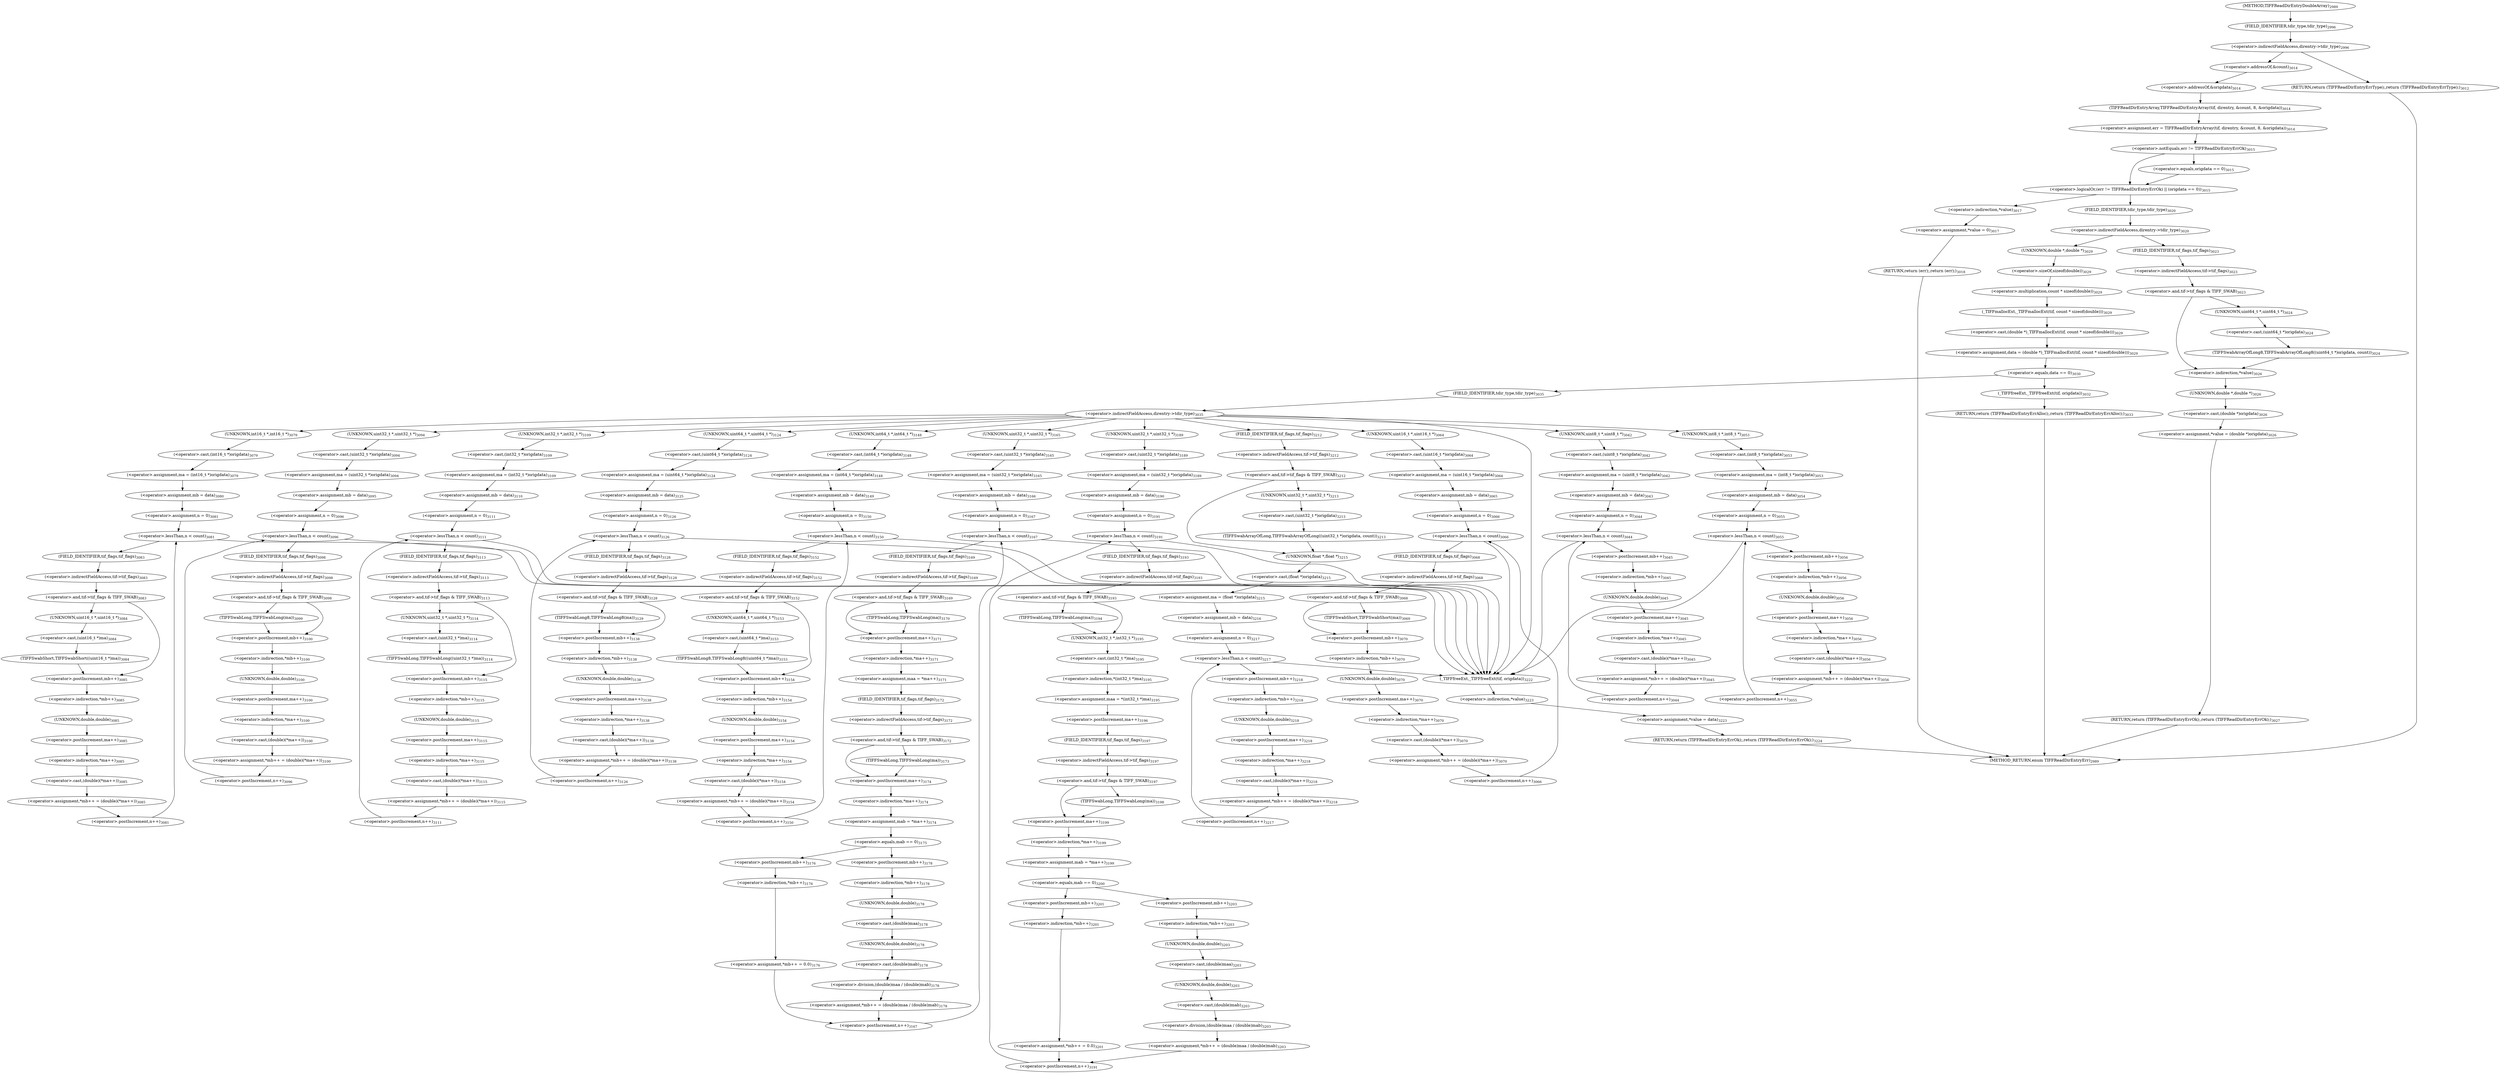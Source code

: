 digraph "TIFFReadDirEntryDoubleArray" {  
"85733" [label = <(&lt;operator&gt;.assignment,err = TIFFReadDirEntryArray(tif, direntry, &amp;count, 8, &amp;origdata))<SUB>3014</SUB>> ]
"85785" [label = <(&lt;operator&gt;.assignment,data = (double *)_TIFFmallocExt(tif, count * sizeof(double)))<SUB>3029</SUB>> ]
"86355" [label = <(_TIFFfreeExt,_TIFFfreeExt(tif, origdata))<SUB>3222</SUB>> ]
"86358" [label = <(&lt;operator&gt;.assignment,*value = data)<SUB>3223</SUB>> ]
"86362" [label = <(RETURN,return (TIFFReadDirEntryErrOk);,return (TIFFReadDirEntryErrOk);)<SUB>3224</SUB>> ]
"85701" [label = <(&lt;operator&gt;.indirectFieldAccess,direntry-&gt;tdir_type)<SUB>2996</SUB>> ]
"85735" [label = <(TIFFReadDirEntryArray,TIFFReadDirEntryArray(tif, direntry, &amp;count, 8, &amp;origdata))<SUB>3014</SUB>> ]
"85744" [label = <(&lt;operator&gt;.logicalOr,(err != TIFFReadDirEntryErrOk) || (origdata == 0))<SUB>3015</SUB>> ]
"85759" [label = <(&lt;operator&gt;.indirectFieldAccess,direntry-&gt;tdir_type)<SUB>3020</SUB>> ]
"85787" [label = <(&lt;operator&gt;.cast,(double *)_TIFFmallocExt(tif, count * sizeof(double)))<SUB>3029</SUB>> ]
"85796" [label = <(&lt;operator&gt;.equals,data == 0)<SUB>3030</SUB>> ]
"85806" [label = <(&lt;operator&gt;.indirectFieldAccess,direntry-&gt;tdir_type)<SUB>3035</SUB>> ]
"86359" [label = <(&lt;operator&gt;.indirection,*value)<SUB>3223</SUB>> ]
"85703" [label = <(FIELD_IDENTIFIER,tdir_type,tdir_type)<SUB>2996</SUB>> ]
"85731" [label = <(RETURN,return (TIFFReadDirEntryErrType);,return (TIFFReadDirEntryErrType);)<SUB>3012</SUB>> ]
"85738" [label = <(&lt;operator&gt;.addressOf,&amp;count)<SUB>3014</SUB>> ]
"85741" [label = <(&lt;operator&gt;.addressOf,&amp;origdata)<SUB>3014</SUB>> ]
"85745" [label = <(&lt;operator&gt;.notEquals,err != TIFFReadDirEntryErrOk)<SUB>3015</SUB>> ]
"85748" [label = <(&lt;operator&gt;.equals,origdata == 0)<SUB>3015</SUB>> ]
"85752" [label = <(&lt;operator&gt;.assignment,*value = 0)<SUB>3017</SUB>> ]
"85756" [label = <(RETURN,return (err);,return (err);)<SUB>3018</SUB>> ]
"85761" [label = <(FIELD_IDENTIFIER,tdir_type,tdir_type)<SUB>3020</SUB>> ]
"85777" [label = <(&lt;operator&gt;.assignment,*value = (double *)origdata)<SUB>3026</SUB>> ]
"85783" [label = <(RETURN,return (TIFFReadDirEntryErrOk);,return (TIFFReadDirEntryErrOk);)<SUB>3027</SUB>> ]
"85788" [label = <(UNKNOWN,double *,double *)<SUB>3029</SUB>> ]
"85789" [label = <(_TIFFmallocExt,_TIFFmallocExt(tif, count * sizeof(double)))<SUB>3029</SUB>> ]
"85800" [label = <(_TIFFfreeExt,_TIFFfreeExt(tif, origdata))<SUB>3032</SUB>> ]
"85803" [label = <(RETURN,return (TIFFReadDirEntryErrAlloc);,return (TIFFReadDirEntryErrAlloc);)<SUB>3033</SUB>> ]
"85808" [label = <(FIELD_IDENTIFIER,tdir_type,tdir_type)<SUB>3035</SUB>> ]
"85753" [label = <(&lt;operator&gt;.indirection,*value)<SUB>3017</SUB>> ]
"85766" [label = <(&lt;operator&gt;.and,tif-&gt;tif_flags &amp; TIFF_SWAB)<SUB>3023</SUB>> ]
"85778" [label = <(&lt;operator&gt;.indirection,*value)<SUB>3026</SUB>> ]
"85780" [label = <(&lt;operator&gt;.cast,(double *)origdata)<SUB>3026</SUB>> ]
"85791" [label = <(&lt;operator&gt;.multiplication,count * sizeof(double))<SUB>3029</SUB>> ]
"85816" [label = <(&lt;operator&gt;.assignment,ma = (uint8_t *)origdata)<SUB>3042</SUB>> ]
"85821" [label = <(&lt;operator&gt;.assignment,mb = data)<SUB>3043</SUB>> ]
"85850" [label = <(&lt;operator&gt;.assignment,ma = (int8_t *)origdata)<SUB>3053</SUB>> ]
"85855" [label = <(&lt;operator&gt;.assignment,mb = data)<SUB>3054</SUB>> ]
"85884" [label = <(&lt;operator&gt;.assignment,ma = (uint16_t *)origdata)<SUB>3064</SUB>> ]
"85889" [label = <(&lt;operator&gt;.assignment,mb = data)<SUB>3065</SUB>> ]
"85928" [label = <(&lt;operator&gt;.assignment,ma = (int16_t *)origdata)<SUB>3079</SUB>> ]
"85933" [label = <(&lt;operator&gt;.assignment,mb = data)<SUB>3080</SUB>> ]
"85974" [label = <(&lt;operator&gt;.assignment,ma = (uint32_t *)origdata)<SUB>3094</SUB>> ]
"85979" [label = <(&lt;operator&gt;.assignment,mb = data)<SUB>3095</SUB>> ]
"86018" [label = <(&lt;operator&gt;.assignment,ma = (int32_t *)origdata)<SUB>3109</SUB>> ]
"86023" [label = <(&lt;operator&gt;.assignment,mb = data)<SUB>3110</SUB>> ]
"86064" [label = <(&lt;operator&gt;.assignment,ma = (uint64_t *)origdata)<SUB>3124</SUB>> ]
"86069" [label = <(&lt;operator&gt;.assignment,mb = data)<SUB>3125</SUB>> ]
"86108" [label = <(&lt;operator&gt;.assignment,ma = (int64_t *)origdata)<SUB>3148</SUB>> ]
"86113" [label = <(&lt;operator&gt;.assignment,mb = data)<SUB>3149</SUB>> ]
"86156" [label = <(&lt;operator&gt;.assignment,ma = (uint32_t *)origdata)<SUB>3165</SUB>> ]
"86161" [label = <(&lt;operator&gt;.assignment,mb = data)<SUB>3166</SUB>> ]
"86235" [label = <(&lt;operator&gt;.assignment,ma = (uint32_t *)origdata)<SUB>3189</SUB>> ]
"86240" [label = <(&lt;operator&gt;.assignment,mb = data)<SUB>3190</SUB>> ]
"86327" [label = <(&lt;operator&gt;.assignment,ma = (float *)origdata)<SUB>3215</SUB>> ]
"86332" [label = <(&lt;operator&gt;.assignment,mb = data)<SUB>3216</SUB>> ]
"85767" [label = <(&lt;operator&gt;.indirectFieldAccess,tif-&gt;tif_flags)<SUB>3023</SUB>> ]
"85772" [label = <(TIFFSwabArrayOfLong8,TIFFSwabArrayOfLong8((uint64_t *)origdata, count))<SUB>3024</SUB>> ]
"85781" [label = <(UNKNOWN,double *,double *)<SUB>3026</SUB>> ]
"85793" [label = <(&lt;operator&gt;.sizeOf,sizeof(double))<SUB>3029</SUB>> ]
"85818" [label = <(&lt;operator&gt;.cast,(uint8_t *)origdata)<SUB>3042</SUB>> ]
"85829" [label = <(&lt;operator&gt;.lessThan,n &lt; count)<SUB>3044</SUB>> ]
"85832" [label = <(&lt;operator&gt;.postIncrement,n++)<SUB>3044</SUB>> ]
"85834" [label = <(&lt;operator&gt;.assignment,*mb++ = (double)(*ma++))<SUB>3045</SUB>> ]
"85852" [label = <(&lt;operator&gt;.cast,(int8_t *)origdata)<SUB>3053</SUB>> ]
"85863" [label = <(&lt;operator&gt;.lessThan,n &lt; count)<SUB>3055</SUB>> ]
"85866" [label = <(&lt;operator&gt;.postIncrement,n++)<SUB>3055</SUB>> ]
"85868" [label = <(&lt;operator&gt;.assignment,*mb++ = (double)(*ma++))<SUB>3056</SUB>> ]
"85886" [label = <(&lt;operator&gt;.cast,(uint16_t *)origdata)<SUB>3064</SUB>> ]
"85897" [label = <(&lt;operator&gt;.lessThan,n &lt; count)<SUB>3066</SUB>> ]
"85900" [label = <(&lt;operator&gt;.postIncrement,n++)<SUB>3066</SUB>> ]
"85930" [label = <(&lt;operator&gt;.cast,(int16_t *)origdata)<SUB>3079</SUB>> ]
"85941" [label = <(&lt;operator&gt;.lessThan,n &lt; count)<SUB>3081</SUB>> ]
"85944" [label = <(&lt;operator&gt;.postIncrement,n++)<SUB>3081</SUB>> ]
"85976" [label = <(&lt;operator&gt;.cast,(uint32_t *)origdata)<SUB>3094</SUB>> ]
"85987" [label = <(&lt;operator&gt;.lessThan,n &lt; count)<SUB>3096</SUB>> ]
"85990" [label = <(&lt;operator&gt;.postIncrement,n++)<SUB>3096</SUB>> ]
"86020" [label = <(&lt;operator&gt;.cast,(int32_t *)origdata)<SUB>3109</SUB>> ]
"86031" [label = <(&lt;operator&gt;.lessThan,n &lt; count)<SUB>3111</SUB>> ]
"86034" [label = <(&lt;operator&gt;.postIncrement,n++)<SUB>3111</SUB>> ]
"86066" [label = <(&lt;operator&gt;.cast,(uint64_t *)origdata)<SUB>3124</SUB>> ]
"86077" [label = <(&lt;operator&gt;.lessThan,n &lt; count)<SUB>3126</SUB>> ]
"86080" [label = <(&lt;operator&gt;.postIncrement,n++)<SUB>3126</SUB>> ]
"86110" [label = <(&lt;operator&gt;.cast,(int64_t *)origdata)<SUB>3148</SUB>> ]
"86121" [label = <(&lt;operator&gt;.lessThan,n &lt; count)<SUB>3150</SUB>> ]
"86124" [label = <(&lt;operator&gt;.postIncrement,n++)<SUB>3150</SUB>> ]
"86158" [label = <(&lt;operator&gt;.cast,(uint32_t *)origdata)<SUB>3165</SUB>> ]
"86169" [label = <(&lt;operator&gt;.lessThan,n &lt; count)<SUB>3167</SUB>> ]
"86172" [label = <(&lt;operator&gt;.postIncrement,n++)<SUB>3167</SUB>> ]
"86237" [label = <(&lt;operator&gt;.cast,(uint32_t *)origdata)<SUB>3189</SUB>> ]
"86248" [label = <(&lt;operator&gt;.lessThan,n &lt; count)<SUB>3191</SUB>> ]
"86251" [label = <(&lt;operator&gt;.postIncrement,n++)<SUB>3191</SUB>> ]
"86316" [label = <(&lt;operator&gt;.and,tif-&gt;tif_flags &amp; TIFF_SWAB)<SUB>3212</SUB>> ]
"86329" [label = <(&lt;operator&gt;.cast,(float *)origdata)<SUB>3215</SUB>> ]
"86340" [label = <(&lt;operator&gt;.lessThan,n &lt; count)<SUB>3217</SUB>> ]
"86343" [label = <(&lt;operator&gt;.postIncrement,n++)<SUB>3217</SUB>> ]
"86345" [label = <(&lt;operator&gt;.assignment,*mb++ = (double)(*ma++))<SUB>3218</SUB>> ]
"85769" [label = <(FIELD_IDENTIFIER,tif_flags,tif_flags)<SUB>3023</SUB>> ]
"85773" [label = <(&lt;operator&gt;.cast,(uint64_t *)origdata)<SUB>3024</SUB>> ]
"85819" [label = <(UNKNOWN,uint8_t *,uint8_t *)<SUB>3042</SUB>> ]
"85826" [label = <(&lt;operator&gt;.assignment,n = 0)<SUB>3044</SUB>> ]
"85835" [label = <(&lt;operator&gt;.indirection,*mb++)<SUB>3045</SUB>> ]
"85838" [label = <(&lt;operator&gt;.cast,(double)(*ma++))<SUB>3045</SUB>> ]
"85853" [label = <(UNKNOWN,int8_t *,int8_t *)<SUB>3053</SUB>> ]
"85860" [label = <(&lt;operator&gt;.assignment,n = 0)<SUB>3055</SUB>> ]
"85869" [label = <(&lt;operator&gt;.indirection,*mb++)<SUB>3056</SUB>> ]
"85872" [label = <(&lt;operator&gt;.cast,(double)(*ma++))<SUB>3056</SUB>> ]
"85887" [label = <(UNKNOWN,uint16_t *,uint16_t *)<SUB>3064</SUB>> ]
"85894" [label = <(&lt;operator&gt;.assignment,n = 0)<SUB>3066</SUB>> ]
"85912" [label = <(&lt;operator&gt;.assignment,*mb++ = (double)(*ma++))<SUB>3070</SUB>> ]
"85931" [label = <(UNKNOWN,int16_t *,int16_t *)<SUB>3079</SUB>> ]
"85938" [label = <(&lt;operator&gt;.assignment,n = 0)<SUB>3081</SUB>> ]
"85958" [label = <(&lt;operator&gt;.assignment,*mb++ = (double)(*ma++))<SUB>3085</SUB>> ]
"85977" [label = <(UNKNOWN,uint32_t *,uint32_t *)<SUB>3094</SUB>> ]
"85984" [label = <(&lt;operator&gt;.assignment,n = 0)<SUB>3096</SUB>> ]
"86002" [label = <(&lt;operator&gt;.assignment,*mb++ = (double)(*ma++))<SUB>3100</SUB>> ]
"86021" [label = <(UNKNOWN,int32_t *,int32_t *)<SUB>3109</SUB>> ]
"86028" [label = <(&lt;operator&gt;.assignment,n = 0)<SUB>3111</SUB>> ]
"86048" [label = <(&lt;operator&gt;.assignment,*mb++ = (double)(*ma++))<SUB>3115</SUB>> ]
"86067" [label = <(UNKNOWN,uint64_t *,uint64_t *)<SUB>3124</SUB>> ]
"86074" [label = <(&lt;operator&gt;.assignment,n = 0)<SUB>3126</SUB>> ]
"86092" [label = <(&lt;operator&gt;.assignment,*mb++ = (double)(*ma++))<SUB>3138</SUB>> ]
"86111" [label = <(UNKNOWN,int64_t *,int64_t *)<SUB>3148</SUB>> ]
"86118" [label = <(&lt;operator&gt;.assignment,n = 0)<SUB>3150</SUB>> ]
"86138" [label = <(&lt;operator&gt;.assignment,*mb++ = (double)(*ma++))<SUB>3154</SUB>> ]
"86159" [label = <(UNKNOWN,uint32_t *,uint32_t *)<SUB>3165</SUB>> ]
"86166" [label = <(&lt;operator&gt;.assignment,n = 0)<SUB>3167</SUB>> ]
"86184" [label = <(&lt;operator&gt;.assignment,maa = *ma++)<SUB>3171</SUB>> ]
"86198" [label = <(&lt;operator&gt;.assignment,mab = *ma++)<SUB>3174</SUB>> ]
"86238" [label = <(UNKNOWN,uint32_t *,uint32_t *)<SUB>3189</SUB>> ]
"86245" [label = <(&lt;operator&gt;.assignment,n = 0)<SUB>3191</SUB>> ]
"86263" [label = <(&lt;operator&gt;.assignment,maa = *(int32_t *)ma)<SUB>3195</SUB>> ]
"86269" [label = <(&lt;operator&gt;.postIncrement,ma++)<SUB>3196</SUB>> ]
"86280" [label = <(&lt;operator&gt;.assignment,mab = *ma++)<SUB>3199</SUB>> ]
"86317" [label = <(&lt;operator&gt;.indirectFieldAccess,tif-&gt;tif_flags)<SUB>3212</SUB>> ]
"86322" [label = <(TIFFSwabArrayOfLong,TIFFSwabArrayOfLong((uint32_t *)origdata, count))<SUB>3213</SUB>> ]
"86330" [label = <(UNKNOWN,float *,float *)<SUB>3215</SUB>> ]
"86337" [label = <(&lt;operator&gt;.assignment,n = 0)<SUB>3217</SUB>> ]
"86346" [label = <(&lt;operator&gt;.indirection,*mb++)<SUB>3218</SUB>> ]
"86349" [label = <(&lt;operator&gt;.cast,(double)(*ma++))<SUB>3218</SUB>> ]
"85774" [label = <(UNKNOWN,uint64_t *,uint64_t *)<SUB>3024</SUB>> ]
"85836" [label = <(&lt;operator&gt;.postIncrement,mb++)<SUB>3045</SUB>> ]
"85839" [label = <(UNKNOWN,double,double)<SUB>3045</SUB>> ]
"85840" [label = <(&lt;operator&gt;.indirection,*ma++)<SUB>3045</SUB>> ]
"85870" [label = <(&lt;operator&gt;.postIncrement,mb++)<SUB>3056</SUB>> ]
"85873" [label = <(UNKNOWN,double,double)<SUB>3056</SUB>> ]
"85874" [label = <(&lt;operator&gt;.indirection,*ma++)<SUB>3056</SUB>> ]
"85904" [label = <(&lt;operator&gt;.and,tif-&gt;tif_flags &amp; TIFF_SWAB)<SUB>3068</SUB>> ]
"85913" [label = <(&lt;operator&gt;.indirection,*mb++)<SUB>3070</SUB>> ]
"85916" [label = <(&lt;operator&gt;.cast,(double)(*ma++))<SUB>3070</SUB>> ]
"85948" [label = <(&lt;operator&gt;.and,tif-&gt;tif_flags &amp; TIFF_SWAB)<SUB>3083</SUB>> ]
"85959" [label = <(&lt;operator&gt;.indirection,*mb++)<SUB>3085</SUB>> ]
"85962" [label = <(&lt;operator&gt;.cast,(double)(*ma++))<SUB>3085</SUB>> ]
"85994" [label = <(&lt;operator&gt;.and,tif-&gt;tif_flags &amp; TIFF_SWAB)<SUB>3098</SUB>> ]
"86003" [label = <(&lt;operator&gt;.indirection,*mb++)<SUB>3100</SUB>> ]
"86006" [label = <(&lt;operator&gt;.cast,(double)(*ma++))<SUB>3100</SUB>> ]
"86038" [label = <(&lt;operator&gt;.and,tif-&gt;tif_flags &amp; TIFF_SWAB)<SUB>3113</SUB>> ]
"86049" [label = <(&lt;operator&gt;.indirection,*mb++)<SUB>3115</SUB>> ]
"86052" [label = <(&lt;operator&gt;.cast,(double)(*ma++))<SUB>3115</SUB>> ]
"86084" [label = <(&lt;operator&gt;.and,tif-&gt;tif_flags &amp; TIFF_SWAB)<SUB>3128</SUB>> ]
"86093" [label = <(&lt;operator&gt;.indirection,*mb++)<SUB>3138</SUB>> ]
"86096" [label = <(&lt;operator&gt;.cast,(double)(*ma++))<SUB>3138</SUB>> ]
"86128" [label = <(&lt;operator&gt;.and,tif-&gt;tif_flags &amp; TIFF_SWAB)<SUB>3152</SUB>> ]
"86139" [label = <(&lt;operator&gt;.indirection,*mb++)<SUB>3154</SUB>> ]
"86142" [label = <(&lt;operator&gt;.cast,(double)(*ma++))<SUB>3154</SUB>> ]
"86176" [label = <(&lt;operator&gt;.and,tif-&gt;tif_flags &amp; TIFF_SWAB)<SUB>3169</SUB>> ]
"86186" [label = <(&lt;operator&gt;.indirection,*ma++)<SUB>3171</SUB>> ]
"86190" [label = <(&lt;operator&gt;.and,tif-&gt;tif_flags &amp; TIFF_SWAB)<SUB>3172</SUB>> ]
"86200" [label = <(&lt;operator&gt;.indirection,*ma++)<SUB>3174</SUB>> ]
"86204" [label = <(&lt;operator&gt;.equals,mab == 0)<SUB>3175</SUB>> ]
"86255" [label = <(&lt;operator&gt;.and,tif-&gt;tif_flags &amp; TIFF_SWAB)<SUB>3193</SUB>> ]
"86265" [label = <(&lt;operator&gt;.indirection,*(int32_t *)ma)<SUB>3195</SUB>> ]
"86272" [label = <(&lt;operator&gt;.and,tif-&gt;tif_flags &amp; TIFF_SWAB)<SUB>3197</SUB>> ]
"86282" [label = <(&lt;operator&gt;.indirection,*ma++)<SUB>3199</SUB>> ]
"86286" [label = <(&lt;operator&gt;.equals,mab == 0)<SUB>3200</SUB>> ]
"86319" [label = <(FIELD_IDENTIFIER,tif_flags,tif_flags)<SUB>3212</SUB>> ]
"86323" [label = <(&lt;operator&gt;.cast,(uint32_t *)origdata)<SUB>3213</SUB>> ]
"86347" [label = <(&lt;operator&gt;.postIncrement,mb++)<SUB>3218</SUB>> ]
"86350" [label = <(UNKNOWN,double,double)<SUB>3218</SUB>> ]
"86351" [label = <(&lt;operator&gt;.indirection,*ma++)<SUB>3218</SUB>> ]
"85841" [label = <(&lt;operator&gt;.postIncrement,ma++)<SUB>3045</SUB>> ]
"85875" [label = <(&lt;operator&gt;.postIncrement,ma++)<SUB>3056</SUB>> ]
"85905" [label = <(&lt;operator&gt;.indirectFieldAccess,tif-&gt;tif_flags)<SUB>3068</SUB>> ]
"85910" [label = <(TIFFSwabShort,TIFFSwabShort(ma))<SUB>3069</SUB>> ]
"85914" [label = <(&lt;operator&gt;.postIncrement,mb++)<SUB>3070</SUB>> ]
"85917" [label = <(UNKNOWN,double,double)<SUB>3070</SUB>> ]
"85918" [label = <(&lt;operator&gt;.indirection,*ma++)<SUB>3070</SUB>> ]
"85949" [label = <(&lt;operator&gt;.indirectFieldAccess,tif-&gt;tif_flags)<SUB>3083</SUB>> ]
"85954" [label = <(TIFFSwabShort,TIFFSwabShort((uint16_t *)ma))<SUB>3084</SUB>> ]
"85960" [label = <(&lt;operator&gt;.postIncrement,mb++)<SUB>3085</SUB>> ]
"85963" [label = <(UNKNOWN,double,double)<SUB>3085</SUB>> ]
"85964" [label = <(&lt;operator&gt;.indirection,*ma++)<SUB>3085</SUB>> ]
"85995" [label = <(&lt;operator&gt;.indirectFieldAccess,tif-&gt;tif_flags)<SUB>3098</SUB>> ]
"86000" [label = <(TIFFSwabLong,TIFFSwabLong(ma))<SUB>3099</SUB>> ]
"86004" [label = <(&lt;operator&gt;.postIncrement,mb++)<SUB>3100</SUB>> ]
"86007" [label = <(UNKNOWN,double,double)<SUB>3100</SUB>> ]
"86008" [label = <(&lt;operator&gt;.indirection,*ma++)<SUB>3100</SUB>> ]
"86039" [label = <(&lt;operator&gt;.indirectFieldAccess,tif-&gt;tif_flags)<SUB>3113</SUB>> ]
"86044" [label = <(TIFFSwabLong,TIFFSwabLong((uint32_t *)ma))<SUB>3114</SUB>> ]
"86050" [label = <(&lt;operator&gt;.postIncrement,mb++)<SUB>3115</SUB>> ]
"86053" [label = <(UNKNOWN,double,double)<SUB>3115</SUB>> ]
"86054" [label = <(&lt;operator&gt;.indirection,*ma++)<SUB>3115</SUB>> ]
"86085" [label = <(&lt;operator&gt;.indirectFieldAccess,tif-&gt;tif_flags)<SUB>3128</SUB>> ]
"86090" [label = <(TIFFSwabLong8,TIFFSwabLong8(ma))<SUB>3129</SUB>> ]
"86094" [label = <(&lt;operator&gt;.postIncrement,mb++)<SUB>3138</SUB>> ]
"86097" [label = <(UNKNOWN,double,double)<SUB>3138</SUB>> ]
"86098" [label = <(&lt;operator&gt;.indirection,*ma++)<SUB>3138</SUB>> ]
"86129" [label = <(&lt;operator&gt;.indirectFieldAccess,tif-&gt;tif_flags)<SUB>3152</SUB>> ]
"86134" [label = <(TIFFSwabLong8,TIFFSwabLong8((uint64_t *)ma))<SUB>3153</SUB>> ]
"86140" [label = <(&lt;operator&gt;.postIncrement,mb++)<SUB>3154</SUB>> ]
"86143" [label = <(UNKNOWN,double,double)<SUB>3154</SUB>> ]
"86144" [label = <(&lt;operator&gt;.indirection,*ma++)<SUB>3154</SUB>> ]
"86177" [label = <(&lt;operator&gt;.indirectFieldAccess,tif-&gt;tif_flags)<SUB>3169</SUB>> ]
"86182" [label = <(TIFFSwabLong,TIFFSwabLong(ma))<SUB>3170</SUB>> ]
"86187" [label = <(&lt;operator&gt;.postIncrement,ma++)<SUB>3171</SUB>> ]
"86191" [label = <(&lt;operator&gt;.indirectFieldAccess,tif-&gt;tif_flags)<SUB>3172</SUB>> ]
"86196" [label = <(TIFFSwabLong,TIFFSwabLong(ma))<SUB>3173</SUB>> ]
"86201" [label = <(&lt;operator&gt;.postIncrement,ma++)<SUB>3174</SUB>> ]
"86208" [label = <(&lt;operator&gt;.assignment,*mb++ = 0.0)<SUB>3176</SUB>> ]
"86256" [label = <(&lt;operator&gt;.indirectFieldAccess,tif-&gt;tif_flags)<SUB>3193</SUB>> ]
"86261" [label = <(TIFFSwabLong,TIFFSwabLong(ma))<SUB>3194</SUB>> ]
"86266" [label = <(&lt;operator&gt;.cast,(int32_t *)ma)<SUB>3195</SUB>> ]
"86273" [label = <(&lt;operator&gt;.indirectFieldAccess,tif-&gt;tif_flags)<SUB>3197</SUB>> ]
"86278" [label = <(TIFFSwabLong,TIFFSwabLong(ma))<SUB>3198</SUB>> ]
"86283" [label = <(&lt;operator&gt;.postIncrement,ma++)<SUB>3199</SUB>> ]
"86290" [label = <(&lt;operator&gt;.assignment,*mb++ = 0.0)<SUB>3201</SUB>> ]
"86324" [label = <(UNKNOWN,uint32_t *,uint32_t *)<SUB>3213</SUB>> ]
"86352" [label = <(&lt;operator&gt;.postIncrement,ma++)<SUB>3218</SUB>> ]
"85907" [label = <(FIELD_IDENTIFIER,tif_flags,tif_flags)<SUB>3068</SUB>> ]
"85919" [label = <(&lt;operator&gt;.postIncrement,ma++)<SUB>3070</SUB>> ]
"85951" [label = <(FIELD_IDENTIFIER,tif_flags,tif_flags)<SUB>3083</SUB>> ]
"85955" [label = <(&lt;operator&gt;.cast,(uint16_t *)ma)<SUB>3084</SUB>> ]
"85965" [label = <(&lt;operator&gt;.postIncrement,ma++)<SUB>3085</SUB>> ]
"85997" [label = <(FIELD_IDENTIFIER,tif_flags,tif_flags)<SUB>3098</SUB>> ]
"86009" [label = <(&lt;operator&gt;.postIncrement,ma++)<SUB>3100</SUB>> ]
"86041" [label = <(FIELD_IDENTIFIER,tif_flags,tif_flags)<SUB>3113</SUB>> ]
"86045" [label = <(&lt;operator&gt;.cast,(uint32_t *)ma)<SUB>3114</SUB>> ]
"86055" [label = <(&lt;operator&gt;.postIncrement,ma++)<SUB>3115</SUB>> ]
"86087" [label = <(FIELD_IDENTIFIER,tif_flags,tif_flags)<SUB>3128</SUB>> ]
"86099" [label = <(&lt;operator&gt;.postIncrement,ma++)<SUB>3138</SUB>> ]
"86131" [label = <(FIELD_IDENTIFIER,tif_flags,tif_flags)<SUB>3152</SUB>> ]
"86135" [label = <(&lt;operator&gt;.cast,(uint64_t *)ma)<SUB>3153</SUB>> ]
"86145" [label = <(&lt;operator&gt;.postIncrement,ma++)<SUB>3154</SUB>> ]
"86179" [label = <(FIELD_IDENTIFIER,tif_flags,tif_flags)<SUB>3169</SUB>> ]
"86193" [label = <(FIELD_IDENTIFIER,tif_flags,tif_flags)<SUB>3172</SUB>> ]
"86209" [label = <(&lt;operator&gt;.indirection,*mb++)<SUB>3176</SUB>> ]
"86215" [label = <(&lt;operator&gt;.assignment,*mb++ = (double)maa / (double)mab)<SUB>3178</SUB>> ]
"86258" [label = <(FIELD_IDENTIFIER,tif_flags,tif_flags)<SUB>3193</SUB>> ]
"86267" [label = <(UNKNOWN,int32_t *,int32_t *)<SUB>3195</SUB>> ]
"86275" [label = <(FIELD_IDENTIFIER,tif_flags,tif_flags)<SUB>3197</SUB>> ]
"86291" [label = <(&lt;operator&gt;.indirection,*mb++)<SUB>3201</SUB>> ]
"86297" [label = <(&lt;operator&gt;.assignment,*mb++ = (double)maa / (double)mab)<SUB>3203</SUB>> ]
"85956" [label = <(UNKNOWN,uint16_t *,uint16_t *)<SUB>3084</SUB>> ]
"86046" [label = <(UNKNOWN,uint32_t *,uint32_t *)<SUB>3114</SUB>> ]
"86136" [label = <(UNKNOWN,uint64_t *,uint64_t *)<SUB>3153</SUB>> ]
"86210" [label = <(&lt;operator&gt;.postIncrement,mb++)<SUB>3176</SUB>> ]
"86216" [label = <(&lt;operator&gt;.indirection,*mb++)<SUB>3178</SUB>> ]
"86219" [label = <(&lt;operator&gt;.division,(double)maa / (double)mab)<SUB>3178</SUB>> ]
"86292" [label = <(&lt;operator&gt;.postIncrement,mb++)<SUB>3201</SUB>> ]
"86298" [label = <(&lt;operator&gt;.indirection,*mb++)<SUB>3203</SUB>> ]
"86301" [label = <(&lt;operator&gt;.division,(double)maa / (double)mab)<SUB>3203</SUB>> ]
"86217" [label = <(&lt;operator&gt;.postIncrement,mb++)<SUB>3178</SUB>> ]
"86220" [label = <(&lt;operator&gt;.cast,(double)maa)<SUB>3178</SUB>> ]
"86223" [label = <(&lt;operator&gt;.cast,(double)mab)<SUB>3178</SUB>> ]
"86299" [label = <(&lt;operator&gt;.postIncrement,mb++)<SUB>3203</SUB>> ]
"86302" [label = <(&lt;operator&gt;.cast,(double)maa)<SUB>3203</SUB>> ]
"86305" [label = <(&lt;operator&gt;.cast,(double)mab)<SUB>3203</SUB>> ]
"86221" [label = <(UNKNOWN,double,double)<SUB>3178</SUB>> ]
"86224" [label = <(UNKNOWN,double,double)<SUB>3178</SUB>> ]
"86303" [label = <(UNKNOWN,double,double)<SUB>3203</SUB>> ]
"86306" [label = <(UNKNOWN,double,double)<SUB>3203</SUB>> ]
"85691" [label = <(METHOD,TIFFReadDirEntryDoubleArray)<SUB>2989</SUB>> ]
"86364" [label = <(METHOD_RETURN,enum TIFFReadDirEntryErr)<SUB>2989</SUB>> ]
  "85733" -> "85745" 
  "85785" -> "85796" 
  "86355" -> "86359" 
  "86358" -> "86362" 
  "86362" -> "86364" 
  "85701" -> "85738" 
  "85701" -> "85731" 
  "85735" -> "85733" 
  "85744" -> "85753" 
  "85744" -> "85761" 
  "85759" -> "85769" 
  "85759" -> "85788" 
  "85787" -> "85785" 
  "85796" -> "85800" 
  "85796" -> "85808" 
  "85806" -> "85819" 
  "85806" -> "85853" 
  "85806" -> "85887" 
  "85806" -> "85931" 
  "85806" -> "85977" 
  "85806" -> "86021" 
  "85806" -> "86067" 
  "85806" -> "86111" 
  "85806" -> "86159" 
  "85806" -> "86238" 
  "85806" -> "86319" 
  "85806" -> "86355" 
  "86359" -> "86358" 
  "85703" -> "85701" 
  "85731" -> "86364" 
  "85738" -> "85741" 
  "85741" -> "85735" 
  "85745" -> "85744" 
  "85745" -> "85748" 
  "85748" -> "85744" 
  "85752" -> "85756" 
  "85756" -> "86364" 
  "85761" -> "85759" 
  "85777" -> "85783" 
  "85783" -> "86364" 
  "85788" -> "85793" 
  "85789" -> "85787" 
  "85800" -> "85803" 
  "85803" -> "86364" 
  "85808" -> "85806" 
  "85753" -> "85752" 
  "85766" -> "85774" 
  "85766" -> "85778" 
  "85778" -> "85781" 
  "85780" -> "85777" 
  "85791" -> "85789" 
  "85816" -> "85821" 
  "85821" -> "85826" 
  "85850" -> "85855" 
  "85855" -> "85860" 
  "85884" -> "85889" 
  "85889" -> "85894" 
  "85928" -> "85933" 
  "85933" -> "85938" 
  "85974" -> "85979" 
  "85979" -> "85984" 
  "86018" -> "86023" 
  "86023" -> "86028" 
  "86064" -> "86069" 
  "86069" -> "86074" 
  "86108" -> "86113" 
  "86113" -> "86118" 
  "86156" -> "86161" 
  "86161" -> "86166" 
  "86235" -> "86240" 
  "86240" -> "86245" 
  "86327" -> "86332" 
  "86332" -> "86337" 
  "85767" -> "85766" 
  "85772" -> "85778" 
  "85781" -> "85780" 
  "85793" -> "85791" 
  "85818" -> "85816" 
  "85829" -> "85836" 
  "85829" -> "86355" 
  "85832" -> "85829" 
  "85834" -> "85832" 
  "85852" -> "85850" 
  "85863" -> "85870" 
  "85863" -> "86355" 
  "85866" -> "85863" 
  "85868" -> "85866" 
  "85886" -> "85884" 
  "85897" -> "85907" 
  "85897" -> "86355" 
  "85900" -> "85897" 
  "85930" -> "85928" 
  "85941" -> "85951" 
  "85941" -> "86355" 
  "85944" -> "85941" 
  "85976" -> "85974" 
  "85987" -> "85997" 
  "85987" -> "86355" 
  "85990" -> "85987" 
  "86020" -> "86018" 
  "86031" -> "86041" 
  "86031" -> "86355" 
  "86034" -> "86031" 
  "86066" -> "86064" 
  "86077" -> "86087" 
  "86077" -> "86355" 
  "86080" -> "86077" 
  "86110" -> "86108" 
  "86121" -> "86131" 
  "86121" -> "86355" 
  "86124" -> "86121" 
  "86158" -> "86156" 
  "86169" -> "86179" 
  "86169" -> "86355" 
  "86172" -> "86169" 
  "86237" -> "86235" 
  "86248" -> "86258" 
  "86248" -> "86355" 
  "86251" -> "86248" 
  "86316" -> "86324" 
  "86316" -> "86330" 
  "86329" -> "86327" 
  "86340" -> "86347" 
  "86340" -> "86355" 
  "86343" -> "86340" 
  "86345" -> "86343" 
  "85769" -> "85767" 
  "85773" -> "85772" 
  "85819" -> "85818" 
  "85826" -> "85829" 
  "85835" -> "85839" 
  "85838" -> "85834" 
  "85853" -> "85852" 
  "85860" -> "85863" 
  "85869" -> "85873" 
  "85872" -> "85868" 
  "85887" -> "85886" 
  "85894" -> "85897" 
  "85912" -> "85900" 
  "85931" -> "85930" 
  "85938" -> "85941" 
  "85958" -> "85944" 
  "85977" -> "85976" 
  "85984" -> "85987" 
  "86002" -> "85990" 
  "86021" -> "86020" 
  "86028" -> "86031" 
  "86048" -> "86034" 
  "86067" -> "86066" 
  "86074" -> "86077" 
  "86092" -> "86080" 
  "86111" -> "86110" 
  "86118" -> "86121" 
  "86138" -> "86124" 
  "86159" -> "86158" 
  "86166" -> "86169" 
  "86184" -> "86193" 
  "86198" -> "86204" 
  "86238" -> "86237" 
  "86245" -> "86248" 
  "86263" -> "86269" 
  "86269" -> "86275" 
  "86280" -> "86286" 
  "86317" -> "86316" 
  "86322" -> "86330" 
  "86330" -> "86329" 
  "86337" -> "86340" 
  "86346" -> "86350" 
  "86349" -> "86345" 
  "85774" -> "85773" 
  "85836" -> "85835" 
  "85839" -> "85841" 
  "85840" -> "85838" 
  "85870" -> "85869" 
  "85873" -> "85875" 
  "85874" -> "85872" 
  "85904" -> "85910" 
  "85904" -> "85914" 
  "85913" -> "85917" 
  "85916" -> "85912" 
  "85948" -> "85956" 
  "85948" -> "85960" 
  "85959" -> "85963" 
  "85962" -> "85958" 
  "85994" -> "86000" 
  "85994" -> "86004" 
  "86003" -> "86007" 
  "86006" -> "86002" 
  "86038" -> "86046" 
  "86038" -> "86050" 
  "86049" -> "86053" 
  "86052" -> "86048" 
  "86084" -> "86090" 
  "86084" -> "86094" 
  "86093" -> "86097" 
  "86096" -> "86092" 
  "86128" -> "86136" 
  "86128" -> "86140" 
  "86139" -> "86143" 
  "86142" -> "86138" 
  "86176" -> "86182" 
  "86176" -> "86187" 
  "86186" -> "86184" 
  "86190" -> "86196" 
  "86190" -> "86201" 
  "86200" -> "86198" 
  "86204" -> "86210" 
  "86204" -> "86217" 
  "86255" -> "86261" 
  "86255" -> "86267" 
  "86265" -> "86263" 
  "86272" -> "86278" 
  "86272" -> "86283" 
  "86282" -> "86280" 
  "86286" -> "86292" 
  "86286" -> "86299" 
  "86319" -> "86317" 
  "86323" -> "86322" 
  "86347" -> "86346" 
  "86350" -> "86352" 
  "86351" -> "86349" 
  "85841" -> "85840" 
  "85875" -> "85874" 
  "85905" -> "85904" 
  "85910" -> "85914" 
  "85914" -> "85913" 
  "85917" -> "85919" 
  "85918" -> "85916" 
  "85949" -> "85948" 
  "85954" -> "85960" 
  "85960" -> "85959" 
  "85963" -> "85965" 
  "85964" -> "85962" 
  "85995" -> "85994" 
  "86000" -> "86004" 
  "86004" -> "86003" 
  "86007" -> "86009" 
  "86008" -> "86006" 
  "86039" -> "86038" 
  "86044" -> "86050" 
  "86050" -> "86049" 
  "86053" -> "86055" 
  "86054" -> "86052" 
  "86085" -> "86084" 
  "86090" -> "86094" 
  "86094" -> "86093" 
  "86097" -> "86099" 
  "86098" -> "86096" 
  "86129" -> "86128" 
  "86134" -> "86140" 
  "86140" -> "86139" 
  "86143" -> "86145" 
  "86144" -> "86142" 
  "86177" -> "86176" 
  "86182" -> "86187" 
  "86187" -> "86186" 
  "86191" -> "86190" 
  "86196" -> "86201" 
  "86201" -> "86200" 
  "86208" -> "86172" 
  "86256" -> "86255" 
  "86261" -> "86267" 
  "86266" -> "86265" 
  "86273" -> "86272" 
  "86278" -> "86283" 
  "86283" -> "86282" 
  "86290" -> "86251" 
  "86324" -> "86323" 
  "86352" -> "86351" 
  "85907" -> "85905" 
  "85919" -> "85918" 
  "85951" -> "85949" 
  "85955" -> "85954" 
  "85965" -> "85964" 
  "85997" -> "85995" 
  "86009" -> "86008" 
  "86041" -> "86039" 
  "86045" -> "86044" 
  "86055" -> "86054" 
  "86087" -> "86085" 
  "86099" -> "86098" 
  "86131" -> "86129" 
  "86135" -> "86134" 
  "86145" -> "86144" 
  "86179" -> "86177" 
  "86193" -> "86191" 
  "86209" -> "86208" 
  "86215" -> "86172" 
  "86258" -> "86256" 
  "86267" -> "86266" 
  "86275" -> "86273" 
  "86291" -> "86290" 
  "86297" -> "86251" 
  "85956" -> "85955" 
  "86046" -> "86045" 
  "86136" -> "86135" 
  "86210" -> "86209" 
  "86216" -> "86221" 
  "86219" -> "86215" 
  "86292" -> "86291" 
  "86298" -> "86303" 
  "86301" -> "86297" 
  "86217" -> "86216" 
  "86220" -> "86224" 
  "86223" -> "86219" 
  "86299" -> "86298" 
  "86302" -> "86306" 
  "86305" -> "86301" 
  "86221" -> "86220" 
  "86224" -> "86223" 
  "86303" -> "86302" 
  "86306" -> "86305" 
  "85691" -> "85703" 
}

